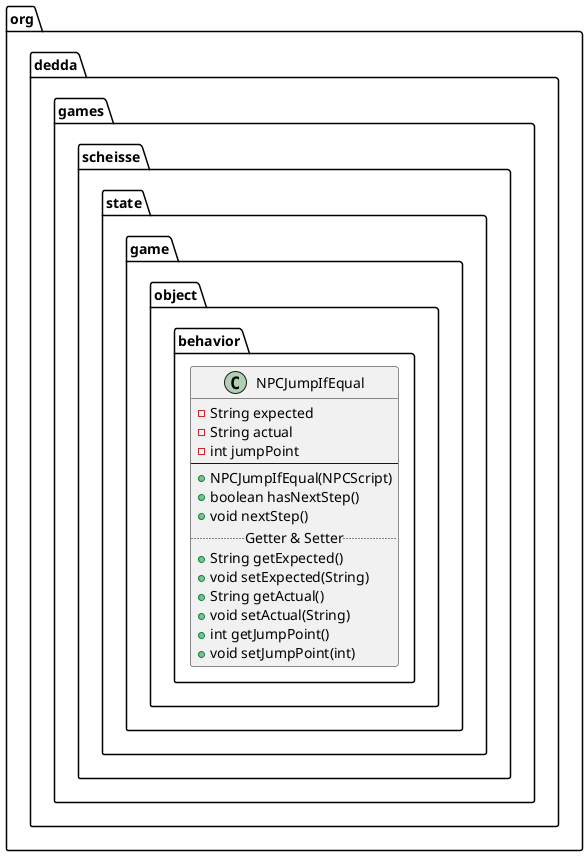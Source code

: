 @startuml
class org.dedda.games.scheisse.state.game.object.behavior.NPCJumpIfEqual{
    - String expected
    - String actual
    - int jumpPoint
    --
    + NPCJumpIfEqual(NPCScript)
    + boolean hasNextStep()
    + void nextStep()
    .. Getter & Setter ..
    + String getExpected()
    + void setExpected(String)
    + String getActual()
    + void setActual(String)
    + int getJumpPoint()
    + void setJumpPoint(int)
}
@enduml